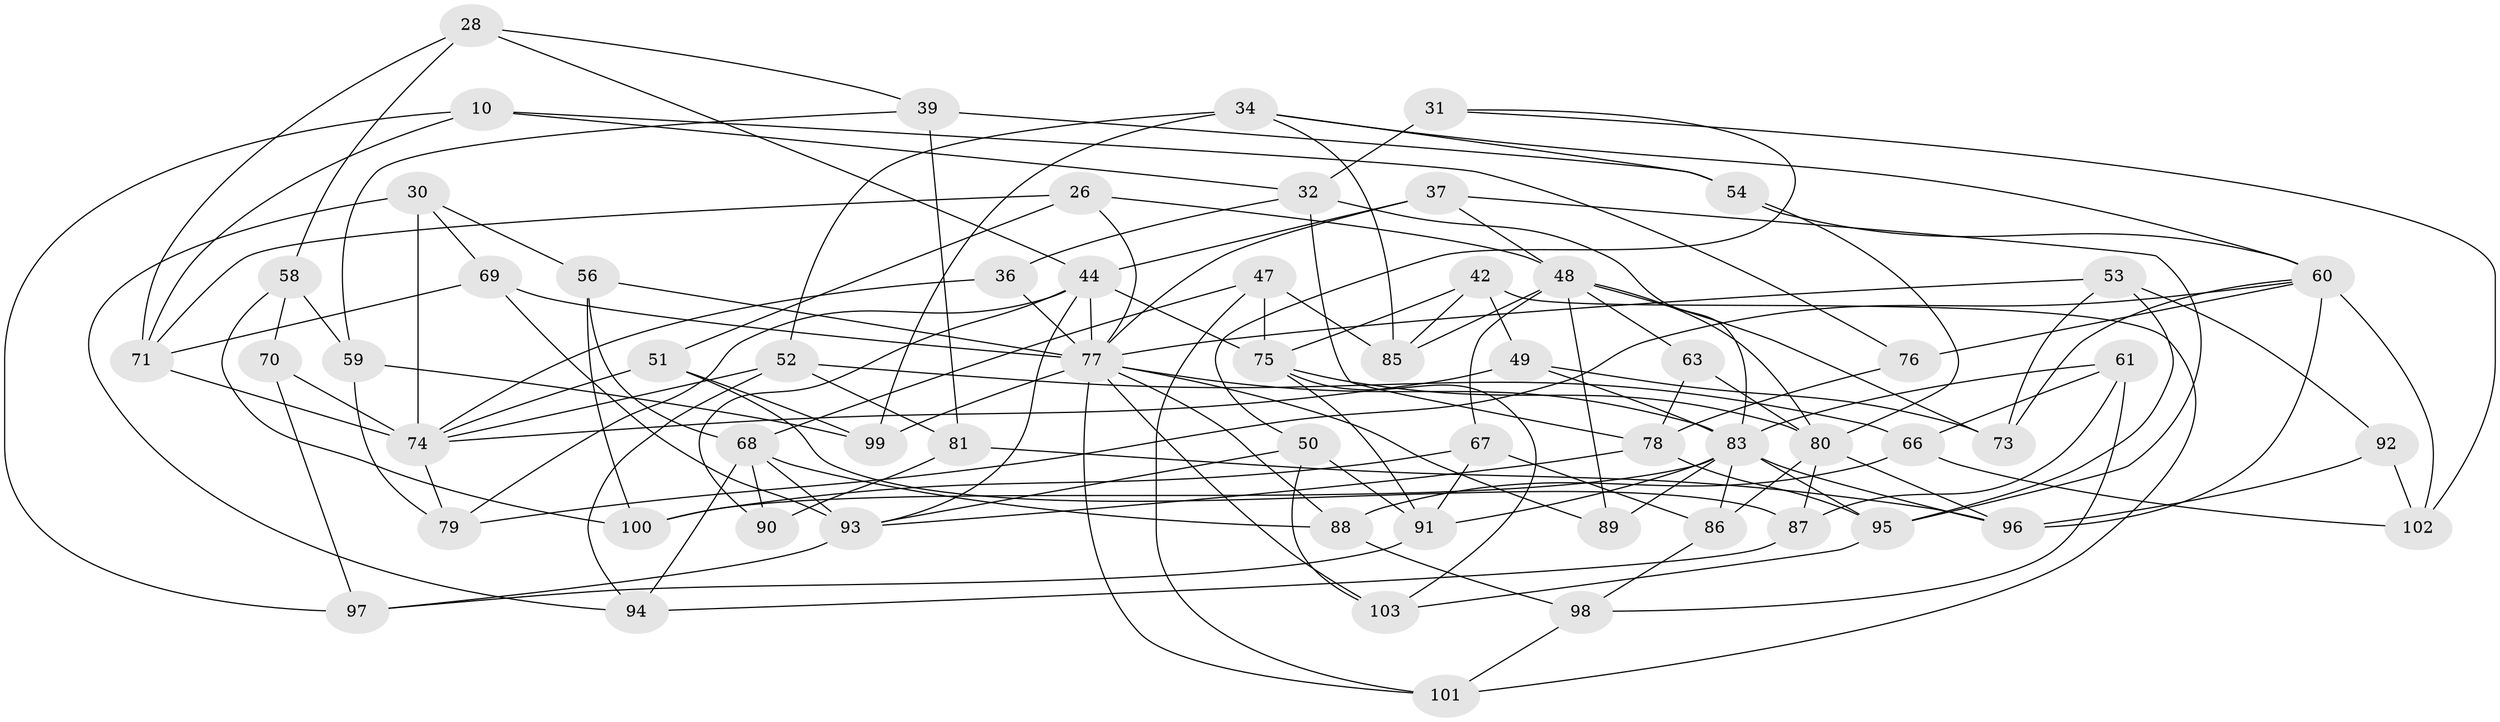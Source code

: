 // original degree distribution, {4: 1.0}
// Generated by graph-tools (version 1.1) at 2025/03/03/04/25 22:03:34]
// undirected, 61 vertices, 141 edges
graph export_dot {
graph [start="1"]
  node [color=gray90,style=filled];
  10 [super="+7"];
  26;
  28;
  30 [super="+22"];
  31;
  32 [super="+29"];
  34 [super="+6"];
  36;
  37 [super="+25"];
  39;
  42;
  44 [super="+18"];
  47;
  48 [super="+15+43"];
  49;
  50;
  51;
  52 [super="+33"];
  53;
  54;
  56;
  58;
  59;
  60 [super="+24+38"];
  61;
  63;
  66;
  67;
  68 [super="+65"];
  69;
  70;
  71 [super="+57"];
  73;
  74 [super="+3+14"];
  75 [super="+9+23"];
  76;
  77 [super="+11+20+40"];
  78 [super="+55"];
  79;
  80 [super="+13+64+35+46"];
  81;
  83 [super="+17+82+21"];
  85;
  86 [super="+45"];
  87;
  88;
  89;
  90;
  91 [super="+84"];
  92;
  93 [super="+72"];
  94;
  95 [super="+19"];
  96 [super="+41"];
  97 [super="+62"];
  98;
  99;
  100;
  101;
  102;
  103;
  10 -- 71 [weight=2];
  10 -- 32;
  10 -- 76 [weight=2];
  10 -- 97;
  26 -- 51;
  26 -- 71;
  26 -- 77;
  26 -- 48;
  28 -- 39;
  28 -- 71;
  28 -- 58;
  28 -- 44;
  30 -- 94;
  30 -- 74 [weight=3];
  30 -- 56;
  30 -- 69;
  31 -- 50;
  31 -- 32 [weight=2];
  31 -- 102;
  32 -- 36;
  32 -- 78;
  32 -- 83;
  34 -- 54;
  34 -- 85;
  34 -- 99;
  34 -- 52 [weight=2];
  34 -- 60;
  36 -- 77 [weight=2];
  36 -- 74;
  37 -- 44 [weight=2];
  37 -- 48;
  37 -- 77 [weight=2];
  37 -- 95;
  39 -- 81;
  39 -- 59;
  39 -- 54;
  42 -- 49;
  42 -- 85;
  42 -- 75;
  42 -- 101;
  44 -- 75;
  44 -- 77;
  44 -- 93;
  44 -- 90;
  44 -- 79;
  47 -- 85;
  47 -- 101;
  47 -- 68;
  47 -- 75;
  48 -- 67;
  48 -- 73;
  48 -- 80;
  48 -- 85;
  48 -- 63;
  48 -- 89;
  49 -- 73;
  49 -- 74;
  49 -- 83;
  50 -- 103;
  50 -- 91;
  50 -- 93;
  51 -- 87;
  51 -- 99;
  51 -- 74;
  52 -- 81;
  52 -- 66;
  52 -- 74;
  52 -- 94;
  53 -- 92;
  53 -- 95;
  53 -- 73;
  53 -- 77;
  54 -- 60;
  54 -- 80;
  56 -- 100;
  56 -- 68;
  56 -- 77;
  58 -- 70;
  58 -- 59;
  58 -- 100;
  59 -- 99;
  59 -- 79;
  60 -- 73;
  60 -- 96 [weight=2];
  60 -- 102;
  60 -- 76;
  60 -- 79;
  61 -- 66;
  61 -- 87;
  61 -- 98;
  61 -- 83;
  63 -- 80 [weight=2];
  63 -- 78;
  66 -- 102;
  66 -- 88;
  67 -- 100;
  67 -- 91;
  67 -- 86;
  68 -- 94;
  68 -- 93 [weight=2];
  68 -- 90 [weight=2];
  68 -- 88;
  69 -- 93;
  69 -- 77;
  69 -- 71;
  70 -- 97 [weight=2];
  70 -- 74;
  71 -- 74;
  74 -- 79;
  75 -- 91 [weight=2];
  75 -- 103;
  75 -- 80 [weight=2];
  76 -- 78;
  77 -- 89 [weight=2];
  77 -- 99;
  77 -- 101;
  77 -- 103;
  77 -- 83;
  77 -- 88;
  78 -- 93;
  78 -- 95 [weight=2];
  80 -- 96 [weight=2];
  80 -- 86 [weight=3];
  80 -- 87;
  81 -- 90;
  81 -- 96;
  83 -- 91;
  83 -- 95;
  83 -- 96;
  83 -- 100;
  83 -- 89;
  83 -- 86;
  86 -- 98;
  87 -- 94;
  88 -- 98;
  91 -- 97;
  92 -- 102;
  92 -- 96 [weight=2];
  93 -- 97 [weight=2];
  95 -- 103;
  98 -- 101;
}
